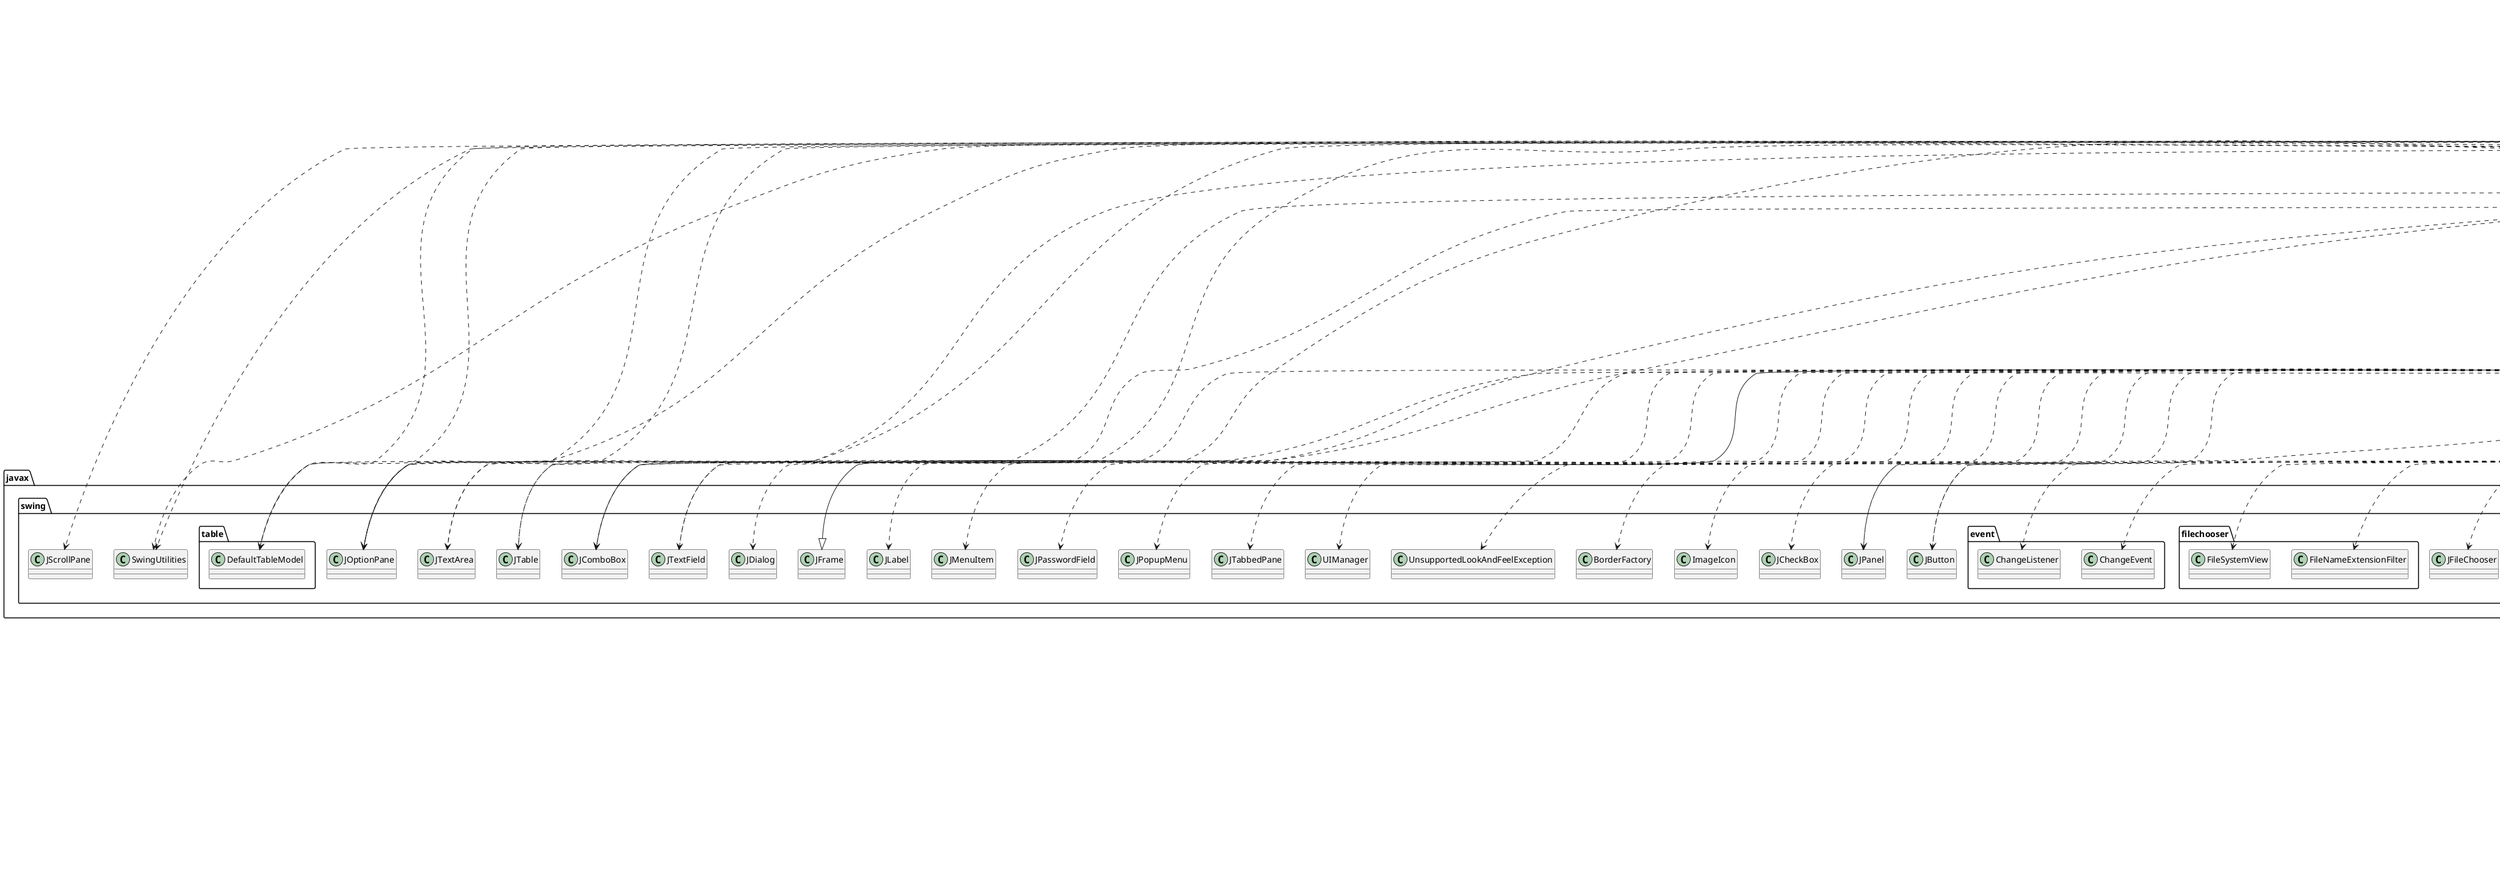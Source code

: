 @startuml
annotation java.lang.Override
annotation java.lang.SuppressWarnings
class com.digitalsignature.common.Helper
class com.digitalsignature.common.ViewHelper
class com.digitalsignature.controller.App
class com.digitalsignature.controller.AppController
class com.digitalsignature.controller.sign.DigitalSignatureController
class com.digitalsignature.controller.sign.KeyManagementController
class com.digitalsignature.controller.sign.SignController
class com.digitalsignature.controller.sign.VerifyController
class com.digitalsignature.controller.user.UserController
class com.digitalsignature.dao.concrete.SignDAO
class com.digitalsignature.dao.concrete.UserDAO
class com.digitalsignature.dao.factory.DaoFactory
class com.digitalsignature.gui.GUI
class com.digitalsignature.model.ModelAES
class com.digitalsignature.model.ModelFriendKey
class com.digitalsignature.model.ModelInputVerify
class com.digitalsignature.model.ModelKey
class com.digitalsignature.model.ModelMyKey
class com.digitalsignature.model.ModelResult
class com.digitalsignature.model.ModelUserInfomation
class com.digitalsignature.model.ModelZipper
class java.awt.Color
class java.awt.Component
class java.awt.Container
class java.awt.Cursor
class java.awt.Desktop
class java.awt.Dimension
class java.awt.Font
class java.awt.datatransfer.DataFlavor
class java.awt.dnd.DnDConstants
class java.awt.dnd.DropTarget
class java.awt.dnd.DropTargetDropEvent
class java.awt.event.ActionEvent
class java.awt.event.ActionListener
class java.awt.event.KeyAdapter
class java.awt.event.KeyEvent
class java.awt.event.MouseAdapter
class java.awt.event.MouseEvent
class java.io.BufferedOutputStream
class java.io.DataInputStream
class java.io.File
class java.io.FileInputStream
class java.io.FileNotFoundException
class java.io.FileOutputStream
class java.io.IOException
class java.io.InputStream
class java.io.ObjectInputStream
class java.io.ObjectOutputStream
class java.io.UnsupportedEncodingException
class java.math.BigInteger
class java.net.URL
class java.nio.file.Files
class java.security.GeneralSecurityException
class java.security.InvalidKeyException
class java.security.KeyFactory
class java.security.KeyPair
class java.security.KeyPairGenerator
class java.security.MessageDigest
class java.security.NoSuchAlgorithmException
class java.security.PrivateKey
class java.security.PublicKey
class java.security.SecureRandom
class java.security.Signature
class java.security.SignatureException
class java.security.spec.PKCS8EncodedKeySpec
class java.security.spec.RSAPrivateKeySpec
class java.security.spec.RSAPublicKeySpec
class java.security.spec.X509EncodedKeySpec
class java.sql.Connection
class java.sql.DriverManager
class java.sql.PreparedStatement
class java.sql.ResultSet
class java.sql.SQLException
class java.text.SimpleDateFormat
class java.util.ArrayList
class java.util.Arrays
class java.util.Base64
class java.util.Calendar
class java.util.HashMap
class java.util.List
class java.util.Map
class java.util.logging.Level
class java.util.logging.Logger
class java.util.stream.Collectors
class javax.crypto.Cipher
class javax.crypto.spec.IvParameterSpec
class javax.crypto.spec.SecretKeySpec
class javax.swing.BorderFactory
class javax.swing.ImageIcon
class javax.swing.JButton
class javax.swing.JCheckBox
class javax.swing.JComboBox
class javax.swing.JDialog
class javax.swing.JFileChooser
class javax.swing.JFrame
class javax.swing.JLabel
class javax.swing.JMenuItem
class javax.swing.JOptionPane
class javax.swing.JPanel
class javax.swing.JPasswordField
class javax.swing.JPopupMenu
class javax.swing.JScrollPane
class javax.swing.JTabbedPane
class javax.swing.JTable
class javax.swing.JTextArea
class javax.swing.JTextField
class javax.swing.SwingUtilities
class javax.swing.UIManager
class javax.swing.UnsupportedLookAndFeelException
class javax.swing.event.ChangeEvent
class javax.swing.event.ChangeListener
class javax.swing.filechooser.FileNameExtensionFilter
class javax.swing.filechooser.FileSystemView
class javax.swing.table.DefaultTableModel
class net.lingala.zip4j.ZipFile
class net.lingala.zip4j.exception.ZipException
class net.lingala.zip4j.model.ZipParameters
class net.lingala.zip4j.model.enums.AesKeyStrength
class net.lingala.zip4j.model.enums.EncryptionMethod
class org.mindrot.jbcrypt.BCrypt
interface com.digitalsignature.controller.sign.IDigitalSignatureController
interface com.digitalsignature.controller.user.IUserController
interface com.digitalsignature.dao.interfaces.ISign
interface com.digitalsignature.dao.interfaces.IUser
interface com.digitalsignature.model.IDigitalSignatureModel
com.digitalsignature.common.Helper ..> com.digitalsignature.model.ModelAES
com.digitalsignature.common.Helper ..> com.digitalsignature.model.ModelInputVerify
com.digitalsignature.common.Helper ..> com.digitalsignature.model.ModelZipper
com.digitalsignature.common.Helper ..> java.awt.Desktop
com.digitalsignature.common.Helper ..> java.io.BufferedOutputStream
com.digitalsignature.common.Helper ..> java.io.DataInputStream
com.digitalsignature.common.Helper ..> java.io.File
com.digitalsignature.common.Helper ..> java.io.FileInputStream
com.digitalsignature.common.Helper ..> java.io.FileNotFoundException
com.digitalsignature.common.Helper ..> java.io.FileOutputStream
com.digitalsignature.common.Helper ..> java.io.IOException
com.digitalsignature.common.Helper ..> java.io.InputStream
com.digitalsignature.common.Helper ..> java.io.ObjectInputStream
com.digitalsignature.common.Helper ..> java.io.ObjectOutputStream
com.digitalsignature.common.Helper ..> java.math.BigInteger
com.digitalsignature.common.Helper ..> java.nio.file.Files
com.digitalsignature.common.Helper ..> java.security.GeneralSecurityException
com.digitalsignature.common.Helper ..> java.security.KeyFactory
com.digitalsignature.common.Helper ..> java.security.PrivateKey
com.digitalsignature.common.Helper ..> java.security.PublicKey
com.digitalsignature.common.Helper ..> java.security.spec.PKCS8EncodedKeySpec
com.digitalsignature.common.Helper ..> java.security.spec.RSAPrivateKeySpec
com.digitalsignature.common.Helper ..> java.security.spec.RSAPublicKeySpec
com.digitalsignature.common.Helper ..> java.security.spec.X509EncodedKeySpec
com.digitalsignature.common.Helper ..> java.text.SimpleDateFormat
com.digitalsignature.common.Helper ..> java.util.ArrayList
com.digitalsignature.common.Helper ..> java.util.Arrays
com.digitalsignature.common.Helper ..> java.util.Base64
com.digitalsignature.common.Helper ..> java.util.Calendar
com.digitalsignature.common.Helper ..> java.util.List
com.digitalsignature.common.Helper ..> java.util.logging.Level
com.digitalsignature.common.Helper ..> java.util.logging.Logger
com.digitalsignature.common.Helper ..> javax.crypto.Cipher
com.digitalsignature.common.Helper ..> javax.swing.JFileChooser
com.digitalsignature.common.Helper ..> javax.swing.filechooser.FileNameExtensionFilter
com.digitalsignature.common.Helper ..> javax.swing.filechooser.FileSystemView
com.digitalsignature.common.ViewHelper ..> java.lang.Override
com.digitalsignature.common.ViewHelper ..> java.awt.Color
com.digitalsignature.common.ViewHelper ..> java.awt.Component
com.digitalsignature.common.ViewHelper ..> java.awt.Cursor
com.digitalsignature.common.ViewHelper ..> java.util.ArrayList
com.digitalsignature.common.ViewHelper ..> java.util.List
com.digitalsignature.common.ViewHelper ..> java.util.Map
com.digitalsignature.common.ViewHelper ..> javax.swing.JButton
com.digitalsignature.common.ViewHelper ..> javax.swing.JPanel
com.digitalsignature.common.ViewHelper ..> javax.swing.event.ChangeEvent
com.digitalsignature.common.ViewHelper ..> javax.swing.event.ChangeListener
com.digitalsignature.controller.App ..> com.digitalsignature.gui.GUI
com.digitalsignature.controller.AppController ..> com.digitalsignature.controller.sign.DigitalSignatureController
com.digitalsignature.controller.AppController ..> com.digitalsignature.controller.user.UserController
com.digitalsignature.controller.AppController ..> com.digitalsignature.gui.GUI
com.digitalsignature.controller.sign.DigitalSignatureController ..> java.lang.Override
com.digitalsignature.controller.sign.DigitalSignatureController ..> com.digitalsignature.common.Helper
com.digitalsignature.controller.sign.DigitalSignatureController ..> com.digitalsignature.dao.concrete.SignDAO
com.digitalsignature.controller.sign.DigitalSignatureController ..> com.digitalsignature.gui.GUI
com.digitalsignature.controller.sign.DigitalSignatureController ..> com.digitalsignature.model.ModelFriendKey
com.digitalsignature.controller.sign.DigitalSignatureController ..> com.digitalsignature.model.ModelMyKey
com.digitalsignature.controller.sign.DigitalSignatureController ..> java.io.IOException
com.digitalsignature.controller.sign.DigitalSignatureController ..> java.security.GeneralSecurityException
com.digitalsignature.controller.sign.DigitalSignatureController ..> java.security.InvalidKeyException
com.digitalsignature.controller.sign.DigitalSignatureController ..> java.security.KeyPair
com.digitalsignature.controller.sign.DigitalSignatureController ..> java.security.KeyPairGenerator
com.digitalsignature.controller.sign.DigitalSignatureController ..> java.security.NoSuchAlgorithmException
com.digitalsignature.controller.sign.DigitalSignatureController ..> java.security.PrivateKey
com.digitalsignature.controller.sign.DigitalSignatureController ..> java.security.PublicKey
com.digitalsignature.controller.sign.DigitalSignatureController ..> java.security.SecureRandom
com.digitalsignature.controller.sign.DigitalSignatureController ..> java.security.Signature
com.digitalsignature.controller.sign.DigitalSignatureController ..> java.security.SignatureException
com.digitalsignature.controller.sign.DigitalSignatureController ..> java.util.HashMap
com.digitalsignature.controller.sign.DigitalSignatureController ..> java.util.List
com.digitalsignature.controller.sign.DigitalSignatureController ..> java.util.Map
com.digitalsignature.controller.sign.DigitalSignatureController ..> java.util.logging.Level
com.digitalsignature.controller.sign.DigitalSignatureController ..> java.util.logging.Logger
com.digitalsignature.controller.sign.DigitalSignatureController ..> javax.crypto.Cipher
com.digitalsignature.controller.sign.DigitalSignatureController ..> javax.swing.JComboBox
com.digitalsignature.controller.sign.DigitalSignatureController ..> javax.swing.JOptionPane
com.digitalsignature.controller.sign.DigitalSignatureController --|> com.digitalsignature.controller.sign.IDigitalSignatureController
com.digitalsignature.controller.sign.KeyManagementController --|> com.digitalsignature.controller.sign.DigitalSignatureController
com.digitalsignature.controller.sign.KeyManagementController ..> com.digitalsignature.gui.GUI
com.digitalsignature.controller.sign.KeyManagementController ..> com.digitalsignature.model.ModelFriendKey
com.digitalsignature.controller.sign.KeyManagementController ..> com.digitalsignature.model.ModelKey
com.digitalsignature.controller.sign.KeyManagementController ..> com.digitalsignature.model.ModelMyKey
com.digitalsignature.controller.sign.KeyManagementController ..> java.awt.Color
com.digitalsignature.controller.sign.KeyManagementController ..> java.awt.Font
com.digitalsignature.controller.sign.KeyManagementController ..> java.awt.event.MouseAdapter
com.digitalsignature.controller.sign.KeyManagementController ..> java.awt.event.MouseEvent
com.digitalsignature.controller.sign.KeyManagementController ..> java.io.File
com.digitalsignature.controller.sign.KeyManagementController ..> java.security.KeyPair
com.digitalsignature.controller.sign.KeyManagementController ..> java.util.ArrayList
com.digitalsignature.controller.sign.KeyManagementController ..> java.util.List
com.digitalsignature.controller.sign.KeyManagementController ..> javax.swing.JComboBox
com.digitalsignature.controller.sign.KeyManagementController ..> javax.swing.JOptionPane
com.digitalsignature.controller.sign.KeyManagementController ..> javax.swing.JScrollPane
com.digitalsignature.controller.sign.KeyManagementController ..> javax.swing.JTable
com.digitalsignature.controller.sign.KeyManagementController ..> javax.swing.JTextArea
com.digitalsignature.controller.sign.KeyManagementController ..> javax.swing.table.DefaultTableModel
com.digitalsignature.controller.sign.SignController ..> java.lang.Override
com.digitalsignature.controller.sign.SignController --|> com.digitalsignature.controller.sign.DigitalSignatureController
com.digitalsignature.controller.sign.SignController ..> com.digitalsignature.gui.GUI
com.digitalsignature.controller.sign.SignController ..> com.digitalsignature.model.ModelMyKey
com.digitalsignature.controller.sign.SignController ..> com.digitalsignature.model.ModelResult
com.digitalsignature.controller.sign.SignController ..> java.awt.Color
com.digitalsignature.controller.sign.SignController ..> java.awt.Font
com.digitalsignature.controller.sign.SignController ..> java.awt.datatransfer.DataFlavor
com.digitalsignature.controller.sign.SignController ..> java.awt.dnd.DnDConstants
com.digitalsignature.controller.sign.SignController ..> java.awt.dnd.DropTarget
com.digitalsignature.controller.sign.SignController ..> java.awt.dnd.DropTargetDropEvent
com.digitalsignature.controller.sign.SignController ..> java.awt.event.ActionEvent
com.digitalsignature.controller.sign.SignController ..> java.awt.event.ActionListener
com.digitalsignature.controller.sign.SignController ..> java.awt.event.MouseAdapter
com.digitalsignature.controller.sign.SignController ..> java.awt.event.MouseEvent
com.digitalsignature.controller.sign.SignController ..> java.io.File
com.digitalsignature.controller.sign.SignController ..> java.io.IOException
com.digitalsignature.controller.sign.SignController ..> java.security.GeneralSecurityException
com.digitalsignature.controller.sign.SignController ..> java.security.PublicKey
com.digitalsignature.controller.sign.SignController ..> java.util.ArrayList
com.digitalsignature.controller.sign.SignController ..> java.util.Arrays
com.digitalsignature.controller.sign.SignController ..> java.util.List
com.digitalsignature.controller.sign.SignController ..> java.util.logging.Level
com.digitalsignature.controller.sign.SignController ..> java.util.logging.Logger
com.digitalsignature.controller.sign.SignController ..> java.util.stream.Collectors
com.digitalsignature.controller.sign.SignController ..> javax.swing.JOptionPane
com.digitalsignature.controller.sign.SignController ..> javax.swing.SwingUtilities
com.digitalsignature.controller.sign.SignController ..> javax.swing.table.DefaultTableModel
com.digitalsignature.controller.sign.VerifyController ..> java.lang.Override
com.digitalsignature.controller.sign.VerifyController --|> com.digitalsignature.controller.sign.DigitalSignatureController
com.digitalsignature.controller.sign.VerifyController ..> com.digitalsignature.gui.GUI
com.digitalsignature.controller.sign.VerifyController ..> com.digitalsignature.model.ModelFriendKey
com.digitalsignature.controller.sign.VerifyController ..> com.digitalsignature.model.ModelInputVerify
com.digitalsignature.controller.sign.VerifyController ..> com.digitalsignature.model.ModelResult
com.digitalsignature.controller.sign.VerifyController ..> java.awt.Color
com.digitalsignature.controller.sign.VerifyController ..> java.awt.Font
com.digitalsignature.controller.sign.VerifyController ..> java.awt.datatransfer.DataFlavor
com.digitalsignature.controller.sign.VerifyController ..> java.awt.dnd.DnDConstants
com.digitalsignature.controller.sign.VerifyController ..> java.awt.dnd.DropTarget
com.digitalsignature.controller.sign.VerifyController ..> java.awt.dnd.DropTargetDropEvent
com.digitalsignature.controller.sign.VerifyController ..> java.awt.event.MouseAdapter
com.digitalsignature.controller.sign.VerifyController ..> java.awt.event.MouseEvent
com.digitalsignature.controller.sign.VerifyController ..> java.io.File
com.digitalsignature.controller.sign.VerifyController ..> java.util.ArrayList
com.digitalsignature.controller.sign.VerifyController ..> java.util.List
com.digitalsignature.controller.sign.VerifyController ..> javax.swing.JOptionPane
com.digitalsignature.controller.sign.VerifyController ..> javax.swing.SwingUtilities
com.digitalsignature.controller.sign.VerifyController ..> javax.swing.table.DefaultTableModel
com.digitalsignature.controller.user.UserController ..> java.lang.Override
com.digitalsignature.controller.user.UserController ..> com.digitalsignature.dao.concrete.UserDAO
com.digitalsignature.controller.user.UserController ..> com.digitalsignature.gui.GUI
com.digitalsignature.controller.user.UserController ..> com.digitalsignature.model.ModelUserInfomation
com.digitalsignature.controller.user.UserController ..> java.awt.Component
com.digitalsignature.controller.user.UserController ..> java.awt.Container
com.digitalsignature.controller.user.UserController ..> java.awt.Dimension
com.digitalsignature.controller.user.UserController ..> java.awt.event.KeyAdapter
com.digitalsignature.controller.user.UserController ..> java.awt.event.KeyEvent
com.digitalsignature.controller.user.UserController ..> java.awt.event.MouseAdapter
com.digitalsignature.controller.user.UserController ..> java.awt.event.MouseEvent
com.digitalsignature.controller.user.UserController ..> javax.swing.JOptionPane
com.digitalsignature.controller.user.UserController ..> javax.swing.JTextField
com.digitalsignature.controller.user.UserController ..> org.mindrot.jbcrypt.BCrypt
com.digitalsignature.controller.user.UserController --|> com.digitalsignature.controller.user.IUserController
com.digitalsignature.dao.concrete.SignDAO ..> java.lang.Override
com.digitalsignature.dao.concrete.SignDAO ..> com.digitalsignature.dao.factory.DaoFactory
com.digitalsignature.dao.concrete.SignDAO ..> com.digitalsignature.model.ModelFriendKey
com.digitalsignature.dao.concrete.SignDAO ..> com.digitalsignature.model.ModelMyKey
com.digitalsignature.dao.concrete.SignDAO ..> java.sql.Connection
com.digitalsignature.dao.concrete.SignDAO ..> java.sql.PreparedStatement
com.digitalsignature.dao.concrete.SignDAO ..> java.sql.ResultSet
com.digitalsignature.dao.concrete.SignDAO ..> java.sql.SQLException
com.digitalsignature.dao.concrete.SignDAO ..> java.util.ArrayList
com.digitalsignature.dao.concrete.SignDAO ..> java.util.List
com.digitalsignature.dao.concrete.SignDAO --|> com.digitalsignature.dao.interfaces.ISign
com.digitalsignature.dao.concrete.UserDAO ..> java.lang.Override
com.digitalsignature.dao.concrete.UserDAO ..> com.digitalsignature.dao.factory.DaoFactory
com.digitalsignature.dao.concrete.UserDAO ..> com.digitalsignature.model.ModelUserInfomation
com.digitalsignature.dao.concrete.UserDAO ..> java.sql.Connection
com.digitalsignature.dao.concrete.UserDAO ..> java.sql.PreparedStatement
com.digitalsignature.dao.concrete.UserDAO ..> java.sql.ResultSet
com.digitalsignature.dao.concrete.UserDAO ..> java.sql.SQLException
com.digitalsignature.dao.concrete.UserDAO --|> com.digitalsignature.dao.interfaces.IUser
com.digitalsignature.dao.factory.DaoFactory ..> java.sql.Connection
com.digitalsignature.dao.factory.DaoFactory ..> java.sql.DriverManager
com.digitalsignature.dao.factory.DaoFactory ..> java.sql.SQLException
com.digitalsignature.gui.GUI ..> java.lang.SuppressWarnings
com.digitalsignature.gui.GUI ..> com.digitalsignature.common.ViewHelper
com.digitalsignature.gui.GUI ..> java.awt.Color
com.digitalsignature.gui.GUI ..> java.net.URL
com.digitalsignature.gui.GUI ..> java.util.HashMap
com.digitalsignature.gui.GUI ..> java.util.List
com.digitalsignature.gui.GUI ..> java.util.Map
com.digitalsignature.gui.GUI ..> javax.swing.BorderFactory
com.digitalsignature.gui.GUI ..> javax.swing.ImageIcon
com.digitalsignature.gui.GUI ..> javax.swing.JButton
com.digitalsignature.gui.GUI ..> javax.swing.JCheckBox
com.digitalsignature.gui.GUI ..> javax.swing.JComboBox
com.digitalsignature.gui.GUI ..> javax.swing.JDialog
com.digitalsignature.gui.GUI --|> javax.swing.JFrame
com.digitalsignature.gui.GUI ..> javax.swing.JLabel
com.digitalsignature.gui.GUI ..> javax.swing.JMenuItem
com.digitalsignature.gui.GUI ..> javax.swing.JPanel
com.digitalsignature.gui.GUI ..> javax.swing.JPasswordField
com.digitalsignature.gui.GUI ..> javax.swing.JPopupMenu
com.digitalsignature.gui.GUI ..> javax.swing.JTabbedPane
com.digitalsignature.gui.GUI ..> javax.swing.JTable
com.digitalsignature.gui.GUI ..> javax.swing.JTextArea
com.digitalsignature.gui.GUI ..> javax.swing.JTextField
com.digitalsignature.gui.GUI ..> javax.swing.UIManager
com.digitalsignature.gui.GUI ..> javax.swing.UnsupportedLookAndFeelException
com.digitalsignature.model.ModelAES ..> java.io.UnsupportedEncodingException
com.digitalsignature.model.ModelAES ..> java.security.MessageDigest
com.digitalsignature.model.ModelAES ..> java.security.NoSuchAlgorithmException
com.digitalsignature.model.ModelAES ..> java.util.Arrays
com.digitalsignature.model.ModelAES ..> java.util.Base64
com.digitalsignature.model.ModelAES ..> javax.crypto.Cipher
com.digitalsignature.model.ModelAES ..> javax.crypto.spec.IvParameterSpec
com.digitalsignature.model.ModelAES ..> javax.crypto.spec.SecretKeySpec
com.digitalsignature.model.ModelFriendKey --|> com.digitalsignature.model.ModelKey
com.digitalsignature.model.ModelInputVerify ..> java.lang.Override
com.digitalsignature.model.ModelMyKey --|> com.digitalsignature.model.ModelKey
com.digitalsignature.model.ModelResult ..> java.lang.Override
com.digitalsignature.model.ModelZipper ..> java.io.File
com.digitalsignature.model.ModelZipper ..> java.util.List
com.digitalsignature.model.ModelZipper ..> net.lingala.zip4j.ZipFile
com.digitalsignature.model.ModelZipper ..> net.lingala.zip4j.exception.ZipException
com.digitalsignature.model.ModelZipper ..> net.lingala.zip4j.model.ZipParameters
com.digitalsignature.model.ModelZipper ..> net.lingala.zip4j.model.enums.AesKeyStrength
com.digitalsignature.model.ModelZipper ..> net.lingala.zip4j.model.enums.EncryptionMethod
com.digitalsignature.controller.sign.IDigitalSignatureController ..> com.digitalsignature.model.ModelFriendKey
com.digitalsignature.controller.sign.IDigitalSignatureController ..> com.digitalsignature.model.ModelMyKey
com.digitalsignature.controller.sign.IDigitalSignatureController ..> java.security.KeyPair
com.digitalsignature.controller.user.IUserController ..> com.digitalsignature.model.ModelUserInfomation
com.digitalsignature.dao.interfaces.ISign ..> com.digitalsignature.model.ModelFriendKey
com.digitalsignature.dao.interfaces.ISign ..> com.digitalsignature.model.ModelMyKey
com.digitalsignature.dao.interfaces.ISign ..> java.util.List
com.digitalsignature.dao.interfaces.IUser ..> com.digitalsignature.model.ModelUserInfomation
@enduml